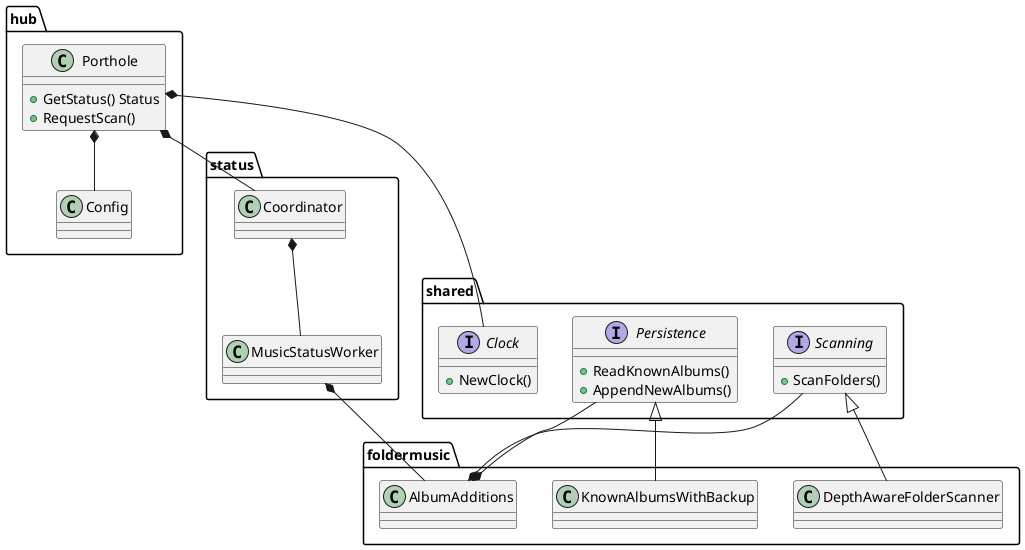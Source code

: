 @startuml porthole

    namespace shared {
        interface Scanning {
            + ScanFolders()
        }

        interface Persistence {
	        + ReadKnownAlbums()
	        + AppendNewAlbums()
        }

        interface Clock {
            + NewClock()
        }
    }

    namespace hub {
        class Porthole {
            + GetStatus() Status
            + RequestScan()
        }

        class Config
    }

    namespace status {
        class Coordinator
        class MusicStatusWorker
    }

    namespace foldermusic {
        class DepthAwareFolderScanner
        class KnownAlbumsWithBackup
        class AlbumAdditions
    }

shared.Scanning <|-- foldermusic.DepthAwareFolderScanner
shared.Persistence <|-- foldermusic.KnownAlbumsWithBackup
hub.Porthole *-- hub.Config
hub.Porthole *-- shared.Clock
hub.Porthole *-- status.Coordinator
status.Coordinator *-- status.MusicStatusWorker
status.MusicStatusWorker *-- foldermusic.AlbumAdditions
foldermusic.AlbumAdditions *-- shared.Scanning
foldermusic.AlbumAdditions *-- shared.Persistence

@enduml